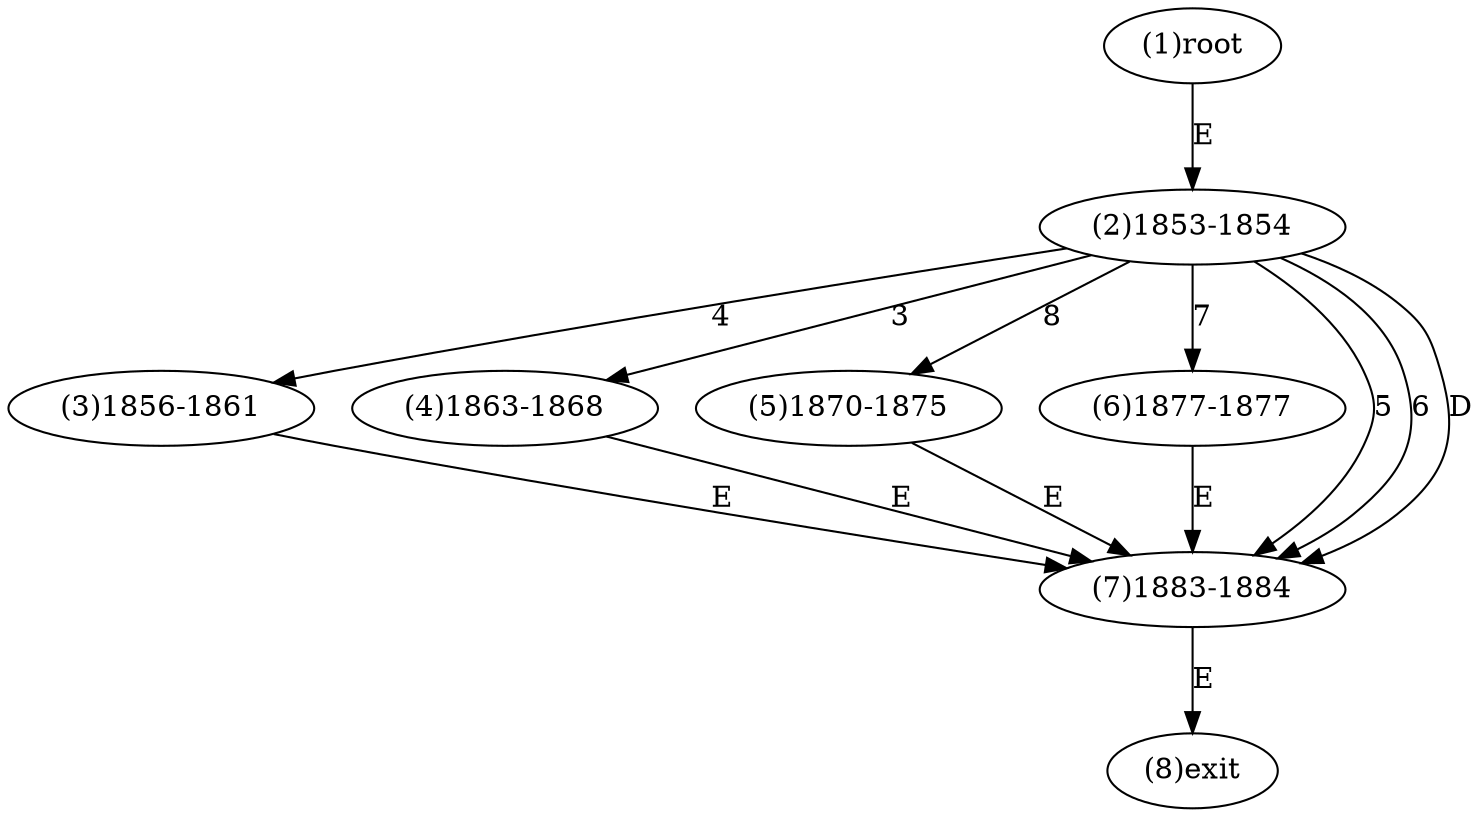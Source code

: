 digraph "" { 
1[ label="(1)root"];
2[ label="(2)1853-1854"];
3[ label="(3)1856-1861"];
4[ label="(4)1863-1868"];
5[ label="(5)1870-1875"];
6[ label="(6)1877-1877"];
7[ label="(7)1883-1884"];
8[ label="(8)exit"];
1->2[ label="E"];
2->4[ label="3"];
2->3[ label="4"];
2->7[ label="5"];
2->7[ label="6"];
2->6[ label="7"];
2->5[ label="8"];
2->7[ label="D"];
3->7[ label="E"];
4->7[ label="E"];
5->7[ label="E"];
6->7[ label="E"];
7->8[ label="E"];
}